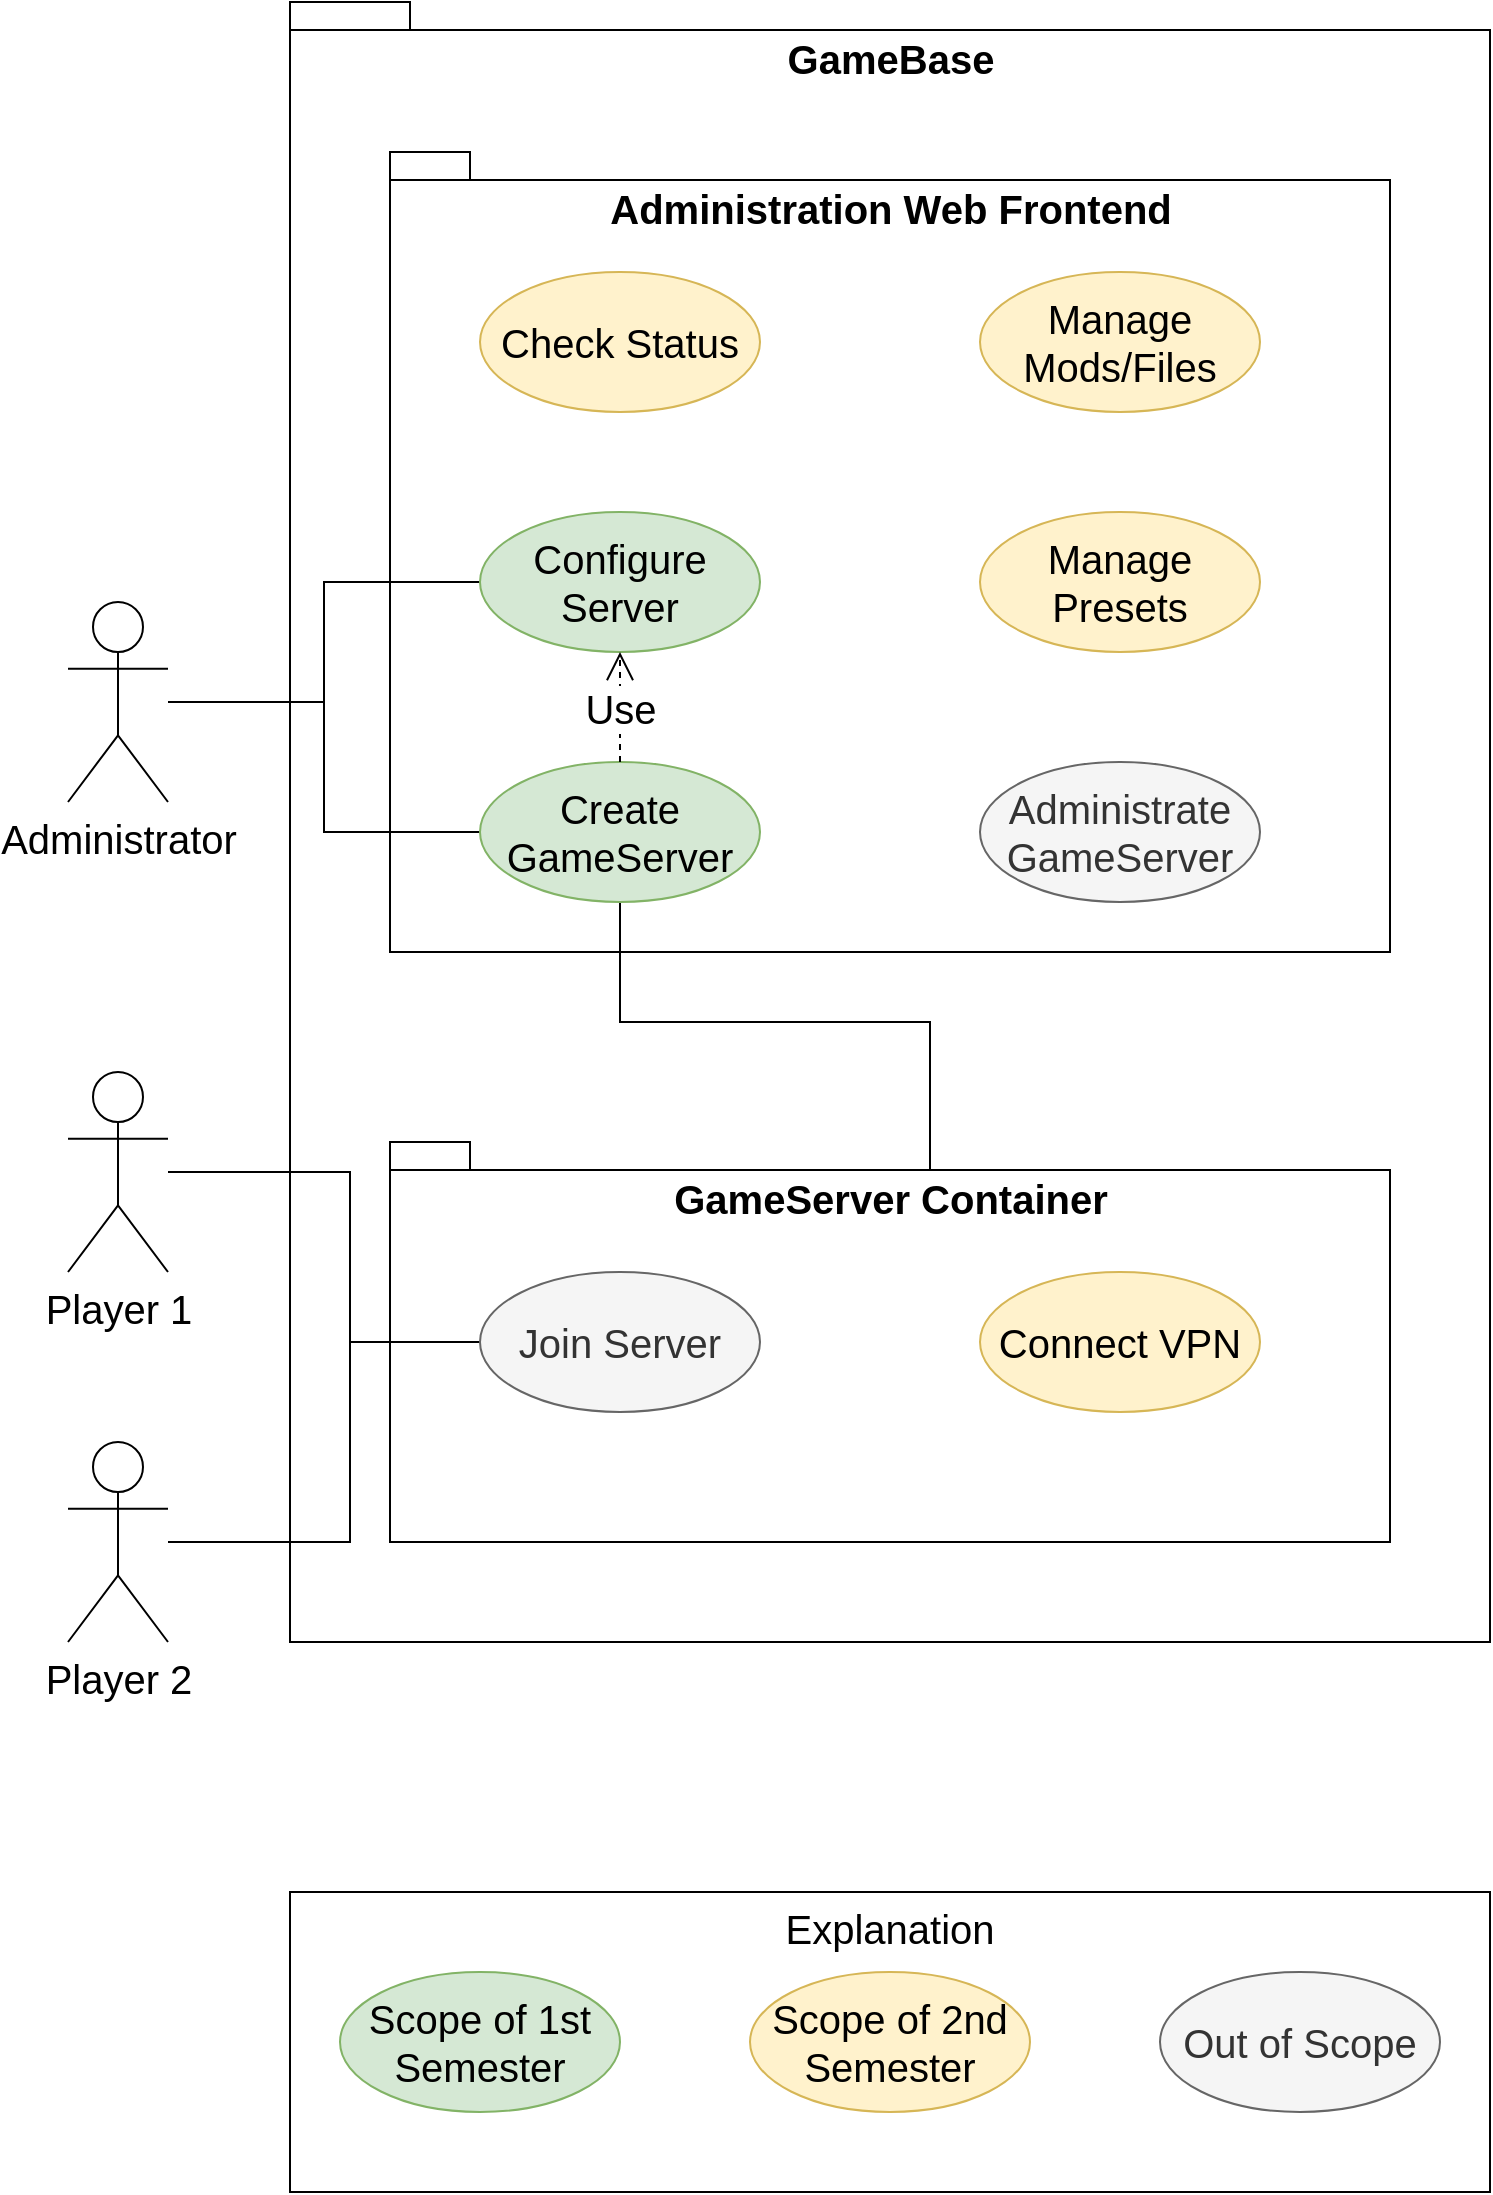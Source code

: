 <mxfile version="12.1.3" type="device" pages="1"><diagram name="Page-1" id="b5b7bab2-c9e2-2cf4-8b2a-24fd1a2a6d21"><mxGraphModel dx="2075" dy="662" grid="1" gridSize="15" guides="1" tooltips="1" connect="1" arrows="1" fold="1" page="1" pageScale="1" pageWidth="827" pageHeight="1169" background="#ffffff" math="0" shadow="0"><root><mxCell id="0"/><mxCell id="1" parent="0"/><mxCell id="aMtUGewFgZfIobsJGwsP-12" value="GameBase" style="shape=folder;fontStyle=1;spacingTop=10;tabWidth=40;tabHeight=14;tabPosition=left;html=1;horizontal=1;verticalAlign=top;fontSize=20;" parent="1" vertex="1"><mxGeometry x="-660" y="45" width="600" height="820" as="geometry"/></mxCell><mxCell id="aMtUGewFgZfIobsJGwsP-14" value="GameServer Container" style="shape=folder;fontStyle=1;spacingTop=10;tabWidth=40;tabHeight=14;tabPosition=left;html=1;horizontal=1;verticalAlign=top;fontSize=20;" parent="1" vertex="1"><mxGeometry x="-610" y="615" width="500" height="200" as="geometry"/></mxCell><mxCell id="aMtUGewFgZfIobsJGwsP-13" value="Administration Web Frontend" style="shape=folder;fontStyle=1;spacingTop=10;tabWidth=40;tabHeight=14;tabPosition=left;html=1;horizontal=1;verticalAlign=top;fontSize=20;" parent="1" vertex="1"><mxGeometry x="-610" y="120" width="500" height="400" as="geometry"/></mxCell><mxCell id="Da1xlSdvVW0EKqSjfnUH-11" value="" style="edgeStyle=orthogonalEdgeStyle;rounded=0;orthogonalLoop=1;jettySize=auto;html=1;endArrow=none;endFill=0;entryX=0;entryY=0.5;entryDx=0;entryDy=0;" parent="1" source="aMtUGewFgZfIobsJGwsP-1" target="aMtUGewFgZfIobsJGwsP-18" edge="1"><mxGeometry relative="1" as="geometry"/></mxCell><mxCell id="Da1xlSdvVW0EKqSjfnUH-13" style="edgeStyle=orthogonalEdgeStyle;rounded=0;orthogonalLoop=1;jettySize=auto;html=1;entryX=0;entryY=0.5;entryDx=0;entryDy=0;endArrow=none;endFill=0;" parent="1" source="aMtUGewFgZfIobsJGwsP-1" target="aMtUGewFgZfIobsJGwsP-23" edge="1"><mxGeometry relative="1" as="geometry"/></mxCell><mxCell id="aMtUGewFgZfIobsJGwsP-1" value="&lt;font style=&quot;font-size: 20px&quot;&gt;Administrator&lt;/font&gt;" style="shape=umlActor;verticalLabelPosition=bottom;labelBackgroundColor=#ffffff;verticalAlign=top;html=1;align=center;" parent="1" vertex="1"><mxGeometry x="-771" y="345" width="50" height="100" as="geometry"/></mxCell><mxCell id="aMtUGewFgZfIobsJGwsP-34" style="edgeStyle=orthogonalEdgeStyle;rounded=0;orthogonalLoop=1;jettySize=auto;html=1;entryX=0;entryY=0.5;entryDx=0;entryDy=0;endArrow=none;endFill=0;fontSize=20;" parent="1" source="aMtUGewFgZfIobsJGwsP-7" target="aMtUGewFgZfIobsJGwsP-17" edge="1"><mxGeometry relative="1" as="geometry"><mxPoint x="-565" y="470.643" as="targetPoint"/><Array as="points"><mxPoint x="-630" y="630"/><mxPoint x="-630" y="715"/></Array></mxGeometry></mxCell><mxCell id="aMtUGewFgZfIobsJGwsP-7" value="&lt;font style=&quot;font-size: 20px&quot;&gt;Player 1&lt;/font&gt;" style="shape=umlActor;verticalLabelPosition=bottom;labelBackgroundColor=#ffffff;verticalAlign=top;html=1;" parent="1" vertex="1"><mxGeometry x="-771" y="580" width="50" height="100" as="geometry"/></mxCell><mxCell id="Da1xlSdvVW0EKqSjfnUH-15" style="edgeStyle=orthogonalEdgeStyle;rounded=0;orthogonalLoop=1;jettySize=auto;html=1;entryX=0;entryY=0.5;entryDx=0;entryDy=0;endArrow=none;endFill=0;" parent="1" source="aMtUGewFgZfIobsJGwsP-26" target="aMtUGewFgZfIobsJGwsP-17" edge="1"><mxGeometry relative="1" as="geometry"><Array as="points"><mxPoint x="-630" y="815"/><mxPoint x="-630" y="715"/></Array></mxGeometry></mxCell><mxCell id="aMtUGewFgZfIobsJGwsP-26" value="&lt;font style=&quot;font-size: 20px&quot;&gt;Player 2&lt;/font&gt;" style="shape=umlActor;verticalLabelPosition=bottom;labelBackgroundColor=#ffffff;verticalAlign=top;html=1;" parent="1" vertex="1"><mxGeometry x="-771" y="765" width="50" height="100" as="geometry"/></mxCell><mxCell id="aMtUGewFgZfIobsJGwsP-17" value="&lt;div&gt;Join Server&lt;/div&gt;" style="ellipse;whiteSpace=wrap;html=1;fontSize=20;fillColor=#f5f5f5;strokeColor=#666666;fontColor=#333333;" parent="1" vertex="1"><mxGeometry x="-565" y="680" width="140" height="70" as="geometry"/></mxCell><mxCell id="Da1xlSdvVW0EKqSjfnUH-2" style="edgeStyle=orthogonalEdgeStyle;rounded=0;orthogonalLoop=1;jettySize=auto;html=1;exitX=0.5;exitY=1;exitDx=0;exitDy=0;entryX=0;entryY=0;entryDx=270;entryDy=14;entryPerimeter=0;endArrow=none;endFill=0;" parent="1" source="aMtUGewFgZfIobsJGwsP-18" target="aMtUGewFgZfIobsJGwsP-14" edge="1"><mxGeometry relative="1" as="geometry"/></mxCell><mxCell id="aMtUGewFgZfIobsJGwsP-18" value="Create GameServer" style="ellipse;whiteSpace=wrap;html=1;fontSize=20;fillColor=#d5e8d4;strokeColor=#82b366;" parent="1" vertex="1"><mxGeometry x="-565" y="425" width="140" height="70" as="geometry"/></mxCell><mxCell id="aMtUGewFgZfIobsJGwsP-23" value="Configure Server" style="ellipse;whiteSpace=wrap;html=1;fontSize=20;fillColor=#d5e8d4;strokeColor=#82b366;" parent="1" vertex="1"><mxGeometry x="-565" y="300" width="140" height="70" as="geometry"/></mxCell><mxCell id="aMtUGewFgZfIobsJGwsP-42" value="Manage Presets" style="ellipse;whiteSpace=wrap;html=1;fontSize=20;align=center;fillColor=#fff2cc;strokeColor=#d6b656;" parent="1" vertex="1"><mxGeometry x="-315" y="300" width="140" height="70" as="geometry"/></mxCell><mxCell id="aMtUGewFgZfIobsJGwsP-43" value="Manage Mods/Files" style="ellipse;whiteSpace=wrap;html=1;fontSize=20;align=center;fillColor=#fff2cc;strokeColor=#d6b656;" parent="1" vertex="1"><mxGeometry x="-315" y="180" width="140" height="70" as="geometry"/></mxCell><mxCell id="aMtUGewFgZfIobsJGwsP-44" value="&lt;div&gt;Check Status&lt;/div&gt;" style="ellipse;whiteSpace=wrap;html=1;fontSize=20;align=center;fillColor=#fff2cc;strokeColor=#d6b656;" parent="1" vertex="1"><mxGeometry x="-565" y="180" width="140" height="70" as="geometry"/></mxCell><mxCell id="aMtUGewFgZfIobsJGwsP-45" value="Use" style="endArrow=open;endSize=12;dashed=1;html=1;fontSize=20;entryX=0.5;entryY=1;entryDx=0;entryDy=0;exitX=0.5;exitY=0;exitDx=0;exitDy=0;" parent="1" source="aMtUGewFgZfIobsJGwsP-18" target="aMtUGewFgZfIobsJGwsP-23" edge="1"><mxGeometry width="160" relative="1" as="geometry"><mxPoint x="-810" y="915" as="sourcePoint"/><mxPoint x="-650" y="915" as="targetPoint"/></mxGeometry></mxCell><mxCell id="aMtUGewFgZfIobsJGwsP-53" value="&lt;div&gt;Explanation&lt;/div&gt;" style="rounded=0;whiteSpace=wrap;html=1;fontSize=20;align=center;verticalAlign=top;" parent="1" vertex="1"><mxGeometry x="-660" y="990" width="600" height="150" as="geometry"/></mxCell><mxCell id="aMtUGewFgZfIobsJGwsP-52" value="Out of Scope" style="ellipse;whiteSpace=wrap;html=1;fontSize=20;align=center;fillColor=#f5f5f5;strokeColor=#666666;fontColor=#333333;" parent="1" vertex="1"><mxGeometry x="-225" y="1030" width="140" height="70" as="geometry"/></mxCell><mxCell id="aMtUGewFgZfIobsJGwsP-48" value="Scope of 1st Semester" style="ellipse;whiteSpace=wrap;html=1;fontSize=20;align=center;fillColor=#d5e8d4;strokeColor=#82b366;" parent="1" vertex="1"><mxGeometry x="-635" y="1030" width="140" height="70" as="geometry"/></mxCell><mxCell id="aMtUGewFgZfIobsJGwsP-49" value="Scope of 2nd Semester" style="ellipse;whiteSpace=wrap;html=1;fontSize=20;align=center;fillColor=#fff2cc;strokeColor=#d6b656;" parent="1" vertex="1"><mxGeometry x="-430" y="1030" width="140" height="70" as="geometry"/></mxCell><mxCell id="aMtUGewFgZfIobsJGwsP-55" value="Administrate GameServer" style="ellipse;whiteSpace=wrap;html=1;fontSize=20;align=center;fillColor=#f5f5f5;strokeColor=#666666;fontColor=#333333;" parent="1" vertex="1"><mxGeometry x="-315" y="425" width="140" height="70" as="geometry"/></mxCell><mxCell id="Da1xlSdvVW0EKqSjfnUH-1" value="&lt;div&gt;Connect VPN&lt;/div&gt;" style="ellipse;whiteSpace=wrap;html=1;fontSize=20;align=center;fillColor=#fff2cc;strokeColor=#d6b656;" parent="1" vertex="1"><mxGeometry x="-315" y="680" width="140" height="70" as="geometry"/></mxCell></root></mxGraphModel></diagram></mxfile>